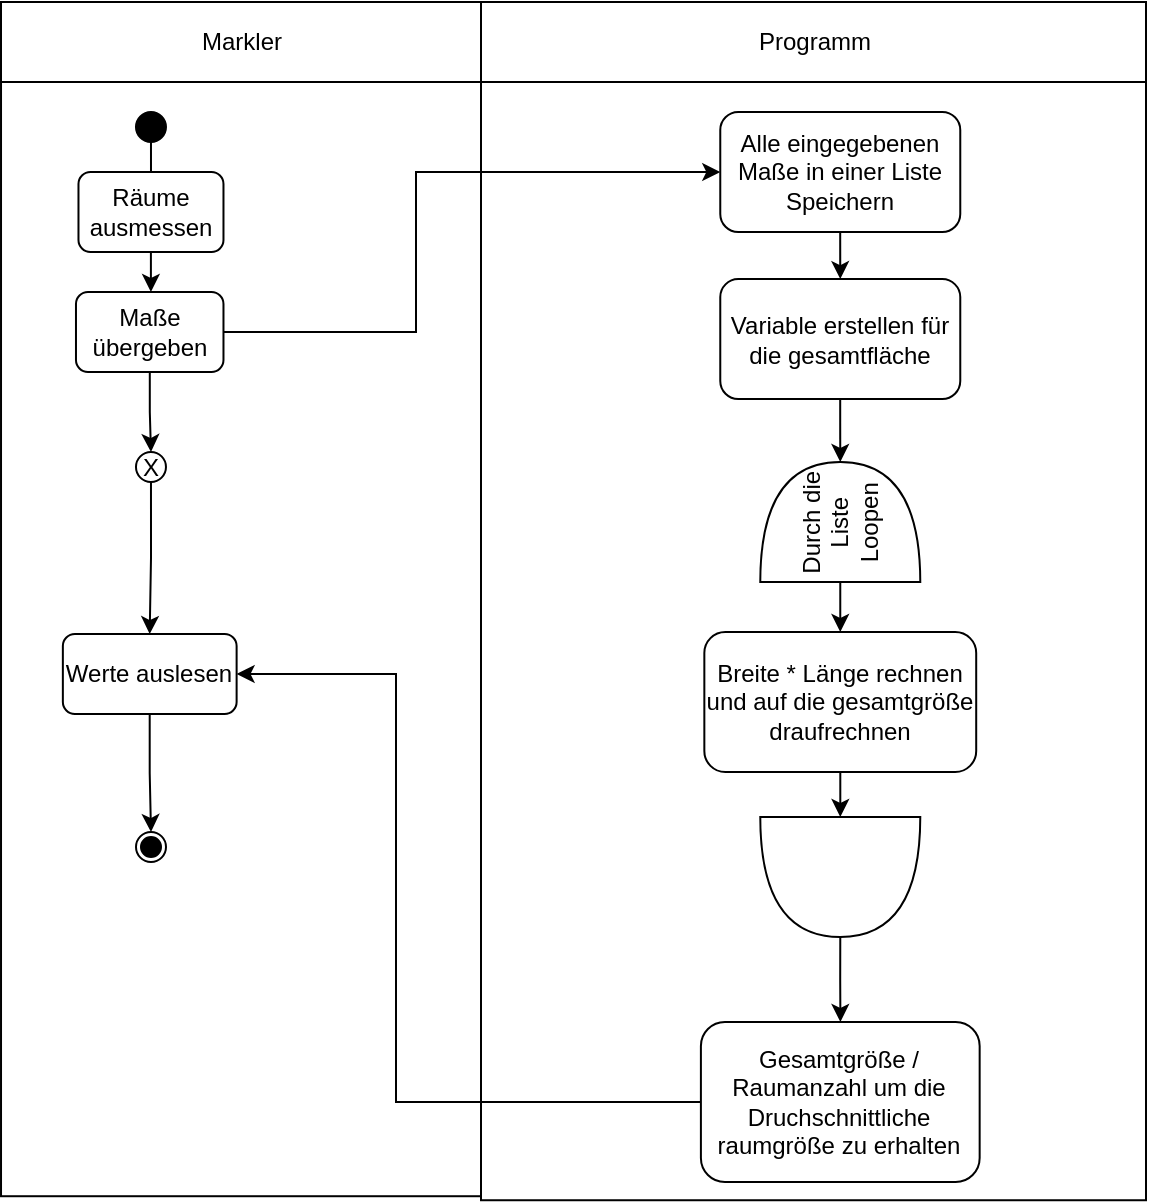 <mxfile version="26.0.5">
  <diagram name="Seite-1" id="dTdTS0Jpss7GZBtvpQMk">
    <mxGraphModel dx="1750" dy="943" grid="1" gridSize="10" guides="1" tooltips="1" connect="1" arrows="1" fold="1" page="1" pageScale="1" pageWidth="750" pageHeight="600" background="#ffffff" math="0" shadow="0">
      <root>
        <mxCell id="0" />
        <mxCell id="1" parent="0" />
        <mxCell id="aMCM2z8eWkaqqEs2NRPo-34" value="" style="rounded=0;whiteSpace=wrap;html=1;rotation=90;" vertex="1" parent="1">
          <mxGeometry x="-156.05" y="198.55" width="557.12" height="240" as="geometry" />
        </mxCell>
        <mxCell id="aMCM2z8eWkaqqEs2NRPo-35" value="" style="rounded=0;whiteSpace=wrap;html=1;rotation=90;" vertex="1" parent="1">
          <mxGeometry x="128.18" y="152.3" width="561.14" height="332.5" as="geometry" />
        </mxCell>
        <mxCell id="aMCM2z8eWkaqqEs2NRPo-36" value="Markler" style="rounded=0;whiteSpace=wrap;html=1;" vertex="1" parent="1">
          <mxGeometry x="2.5" width="240" height="40" as="geometry" />
        </mxCell>
        <mxCell id="aMCM2z8eWkaqqEs2NRPo-37" value="Programm" style="rounded=0;whiteSpace=wrap;html=1;" vertex="1" parent="1">
          <mxGeometry x="242.5" width="332.5" height="40" as="geometry" />
        </mxCell>
        <mxCell id="P2V1AuMaLBbZlVJgVHay-24" style="edgeStyle=orthogonalEdgeStyle;rounded=0;orthogonalLoop=1;jettySize=auto;html=1;exitX=0;exitY=0.5;exitDx=0;exitDy=0;entryX=1;entryY=0.5;entryDx=0;entryDy=0;" parent="1" edge="1">
          <mxGeometry relative="1" as="geometry">
            <mxPoint x="297.5" y="495" as="targetPoint" />
          </mxGeometry>
        </mxCell>
        <mxCell id="aMCM2z8eWkaqqEs2NRPo-12" value="" style="edgeStyle=orthogonalEdgeStyle;rounded=0;orthogonalLoop=1;jettySize=auto;html=1;" edge="1" parent="1" source="aMCM2z8eWkaqqEs2NRPo-10" target="aMCM2z8eWkaqqEs2NRPo-11">
          <mxGeometry relative="1" as="geometry" />
        </mxCell>
        <mxCell id="aMCM2z8eWkaqqEs2NRPo-10" value="" style="ellipse;whiteSpace=wrap;html=1;aspect=fixed;labelBackgroundColor=#000000;fillColor=#000000;" vertex="1" parent="1">
          <mxGeometry x="69.99" y="55" width="15" height="15" as="geometry" />
        </mxCell>
        <mxCell id="aMCM2z8eWkaqqEs2NRPo-14" value="" style="edgeStyle=orthogonalEdgeStyle;rounded=0;orthogonalLoop=1;jettySize=auto;html=1;" edge="1" parent="1" source="aMCM2z8eWkaqqEs2NRPo-11" target="aMCM2z8eWkaqqEs2NRPo-13">
          <mxGeometry relative="1" as="geometry" />
        </mxCell>
        <mxCell id="aMCM2z8eWkaqqEs2NRPo-11" value="Räume ausmessen" style="rounded=1;whiteSpace=wrap;html=1;fillColor=default;labelBackgroundColor=none;" vertex="1" parent="1">
          <mxGeometry x="41.24" y="85" width="72.5" height="40" as="geometry" />
        </mxCell>
        <mxCell id="aMCM2z8eWkaqqEs2NRPo-17" value="" style="edgeStyle=orthogonalEdgeStyle;rounded=0;orthogonalLoop=1;jettySize=auto;html=1;" edge="1" parent="1" source="aMCM2z8eWkaqqEs2NRPo-13" target="aMCM2z8eWkaqqEs2NRPo-16">
          <mxGeometry relative="1" as="geometry">
            <Array as="points">
              <mxPoint x="210" y="165" />
              <mxPoint x="210" y="85" />
            </Array>
          </mxGeometry>
        </mxCell>
        <mxCell id="aMCM2z8eWkaqqEs2NRPo-27" style="edgeStyle=orthogonalEdgeStyle;rounded=0;orthogonalLoop=1;jettySize=auto;html=1;entryX=0.5;entryY=0;entryDx=0;entryDy=0;" edge="1" parent="1" source="aMCM2z8eWkaqqEs2NRPo-13" target="aMCM2z8eWkaqqEs2NRPo-26">
          <mxGeometry relative="1" as="geometry" />
        </mxCell>
        <mxCell id="aMCM2z8eWkaqqEs2NRPo-13" value="Maße übergeben" style="rounded=1;whiteSpace=wrap;html=1;labelBackgroundColor=none;" vertex="1" parent="1">
          <mxGeometry x="39.99" y="145" width="73.75" height="40" as="geometry" />
        </mxCell>
        <mxCell id="aMCM2z8eWkaqqEs2NRPo-19" value="" style="edgeStyle=orthogonalEdgeStyle;rounded=0;orthogonalLoop=1;jettySize=auto;html=1;entryX=1;entryY=0.5;entryDx=0;entryDy=0;entryPerimeter=0;" edge="1" parent="1" source="aMCM2z8eWkaqqEs2NRPo-42" target="aMCM2z8eWkaqqEs2NRPo-38">
          <mxGeometry relative="1" as="geometry">
            <mxPoint x="322.48" y="171" as="targetPoint" />
          </mxGeometry>
        </mxCell>
        <mxCell id="aMCM2z8eWkaqqEs2NRPo-16" value="Alle eingegebenen Maße in einer Liste Speichern" style="whiteSpace=wrap;html=1;rounded=1;labelBackgroundColor=none;" vertex="1" parent="1">
          <mxGeometry x="362.135" y="55" width="120" height="60" as="geometry" />
        </mxCell>
        <mxCell id="aMCM2z8eWkaqqEs2NRPo-25" value="" style="edgeStyle=orthogonalEdgeStyle;rounded=0;orthogonalLoop=1;jettySize=auto;html=1;exitX=1;exitY=0.5;exitDx=0;exitDy=0;exitPerimeter=0;" edge="1" parent="1" source="aMCM2z8eWkaqqEs2NRPo-39" target="aMCM2z8eWkaqqEs2NRPo-24">
          <mxGeometry relative="1" as="geometry">
            <mxPoint x="322.48" y="211" as="sourcePoint" />
          </mxGeometry>
        </mxCell>
        <mxCell id="aMCM2z8eWkaqqEs2NRPo-20" value="Breite * Länge rechnen und auf die gesamtgröße draufrechnen" style="whiteSpace=wrap;html=1;rounded=1;labelBackgroundColor=none;" vertex="1" parent="1">
          <mxGeometry x="354.17" y="315" width="135.93" height="70" as="geometry" />
        </mxCell>
        <mxCell id="aMCM2z8eWkaqqEs2NRPo-30" style="edgeStyle=orthogonalEdgeStyle;rounded=0;orthogonalLoop=1;jettySize=auto;html=1;entryX=1;entryY=0.5;entryDx=0;entryDy=0;" edge="1" parent="1" source="aMCM2z8eWkaqqEs2NRPo-24" target="aMCM2z8eWkaqqEs2NRPo-28">
          <mxGeometry relative="1" as="geometry">
            <Array as="points">
              <mxPoint x="200" y="550" />
              <mxPoint x="200" y="336" />
            </Array>
          </mxGeometry>
        </mxCell>
        <mxCell id="aMCM2z8eWkaqqEs2NRPo-24" value="Gesamtgröße / Raumanzahl um die Druchschnittliche raumgröße zu erhalten" style="whiteSpace=wrap;html=1;rounded=1;labelBackgroundColor=none;" vertex="1" parent="1">
          <mxGeometry x="352.45" y="510" width="139.38" height="80" as="geometry" />
        </mxCell>
        <mxCell id="aMCM2z8eWkaqqEs2NRPo-29" value="" style="edgeStyle=orthogonalEdgeStyle;rounded=0;orthogonalLoop=1;jettySize=auto;html=1;" edge="1" parent="1" source="aMCM2z8eWkaqqEs2NRPo-26" target="aMCM2z8eWkaqqEs2NRPo-28">
          <mxGeometry relative="1" as="geometry" />
        </mxCell>
        <mxCell id="aMCM2z8eWkaqqEs2NRPo-26" value="X" style="ellipse;whiteSpace=wrap;html=1;aspect=fixed;labelBackgroundColor=none;fillColor=none;" vertex="1" parent="1">
          <mxGeometry x="69.99" y="225" width="15" height="15" as="geometry" />
        </mxCell>
        <mxCell id="aMCM2z8eWkaqqEs2NRPo-33" style="edgeStyle=orthogonalEdgeStyle;rounded=0;orthogonalLoop=1;jettySize=auto;html=1;entryX=0.5;entryY=0;entryDx=0;entryDy=0;" edge="1" parent="1" source="aMCM2z8eWkaqqEs2NRPo-28" target="aMCM2z8eWkaqqEs2NRPo-31">
          <mxGeometry relative="1" as="geometry" />
        </mxCell>
        <mxCell id="aMCM2z8eWkaqqEs2NRPo-28" value="Werte auslesen" style="rounded=1;whiteSpace=wrap;html=1;fillColor=default;labelBackgroundColor=none;" vertex="1" parent="1">
          <mxGeometry x="33.43" y="316" width="86.88" height="40" as="geometry" />
        </mxCell>
        <mxCell id="aMCM2z8eWkaqqEs2NRPo-31" value="" style="ellipse;whiteSpace=wrap;html=1;aspect=fixed;labelBackgroundColor=default;fillColor=none;" vertex="1" parent="1">
          <mxGeometry x="70" y="415" width="15" height="15" as="geometry" />
        </mxCell>
        <mxCell id="aMCM2z8eWkaqqEs2NRPo-32" value="" style="ellipse;whiteSpace=wrap;html=1;aspect=fixed;labelBackgroundColor=#000000;fillColor=#000000;" vertex="1" parent="1">
          <mxGeometry x="72.5" y="417.5" width="10" height="10" as="geometry" />
        </mxCell>
        <mxCell id="aMCM2z8eWkaqqEs2NRPo-40" style="edgeStyle=orthogonalEdgeStyle;rounded=0;orthogonalLoop=1;jettySize=auto;html=1;entryX=0.5;entryY=0;entryDx=0;entryDy=0;" edge="1" parent="1" source="aMCM2z8eWkaqqEs2NRPo-38" target="aMCM2z8eWkaqqEs2NRPo-20">
          <mxGeometry relative="1" as="geometry">
            <Array as="points">
              <mxPoint x="422" y="260" />
            </Array>
          </mxGeometry>
        </mxCell>
        <mxCell id="aMCM2z8eWkaqqEs2NRPo-38" value="Durch die Liste Loopen" style="shape=or;whiteSpace=wrap;html=1;rotation=-90;" vertex="1" parent="1">
          <mxGeometry x="392.14" y="220" width="60" height="80" as="geometry" />
        </mxCell>
        <mxCell id="aMCM2z8eWkaqqEs2NRPo-39" value="" style="shape=or;whiteSpace=wrap;html=1;rotation=90;" vertex="1" parent="1">
          <mxGeometry x="392.14" y="397.5" width="60" height="80" as="geometry" />
        </mxCell>
        <mxCell id="aMCM2z8eWkaqqEs2NRPo-41" style="edgeStyle=orthogonalEdgeStyle;rounded=0;orthogonalLoop=1;jettySize=auto;html=1;entryX=0;entryY=0.5;entryDx=0;entryDy=0;entryPerimeter=0;" edge="1" parent="1" source="aMCM2z8eWkaqqEs2NRPo-20" target="aMCM2z8eWkaqqEs2NRPo-39">
          <mxGeometry relative="1" as="geometry" />
        </mxCell>
        <mxCell id="aMCM2z8eWkaqqEs2NRPo-43" value="" style="edgeStyle=orthogonalEdgeStyle;rounded=0;orthogonalLoop=1;jettySize=auto;html=1;entryX=0.5;entryY=0;entryDx=0;entryDy=0;" edge="1" parent="1" source="aMCM2z8eWkaqqEs2NRPo-16" target="aMCM2z8eWkaqqEs2NRPo-42">
          <mxGeometry relative="1" as="geometry">
            <mxPoint x="422" y="115" as="sourcePoint" />
            <mxPoint x="422" y="230" as="targetPoint" />
          </mxGeometry>
        </mxCell>
        <mxCell id="aMCM2z8eWkaqqEs2NRPo-42" value="Variable erstellen für die gesamtfläche" style="whiteSpace=wrap;html=1;rounded=1;labelBackgroundColor=none;" vertex="1" parent="1">
          <mxGeometry x="362.135" y="138.55" width="120" height="60" as="geometry" />
        </mxCell>
      </root>
    </mxGraphModel>
  </diagram>
</mxfile>
